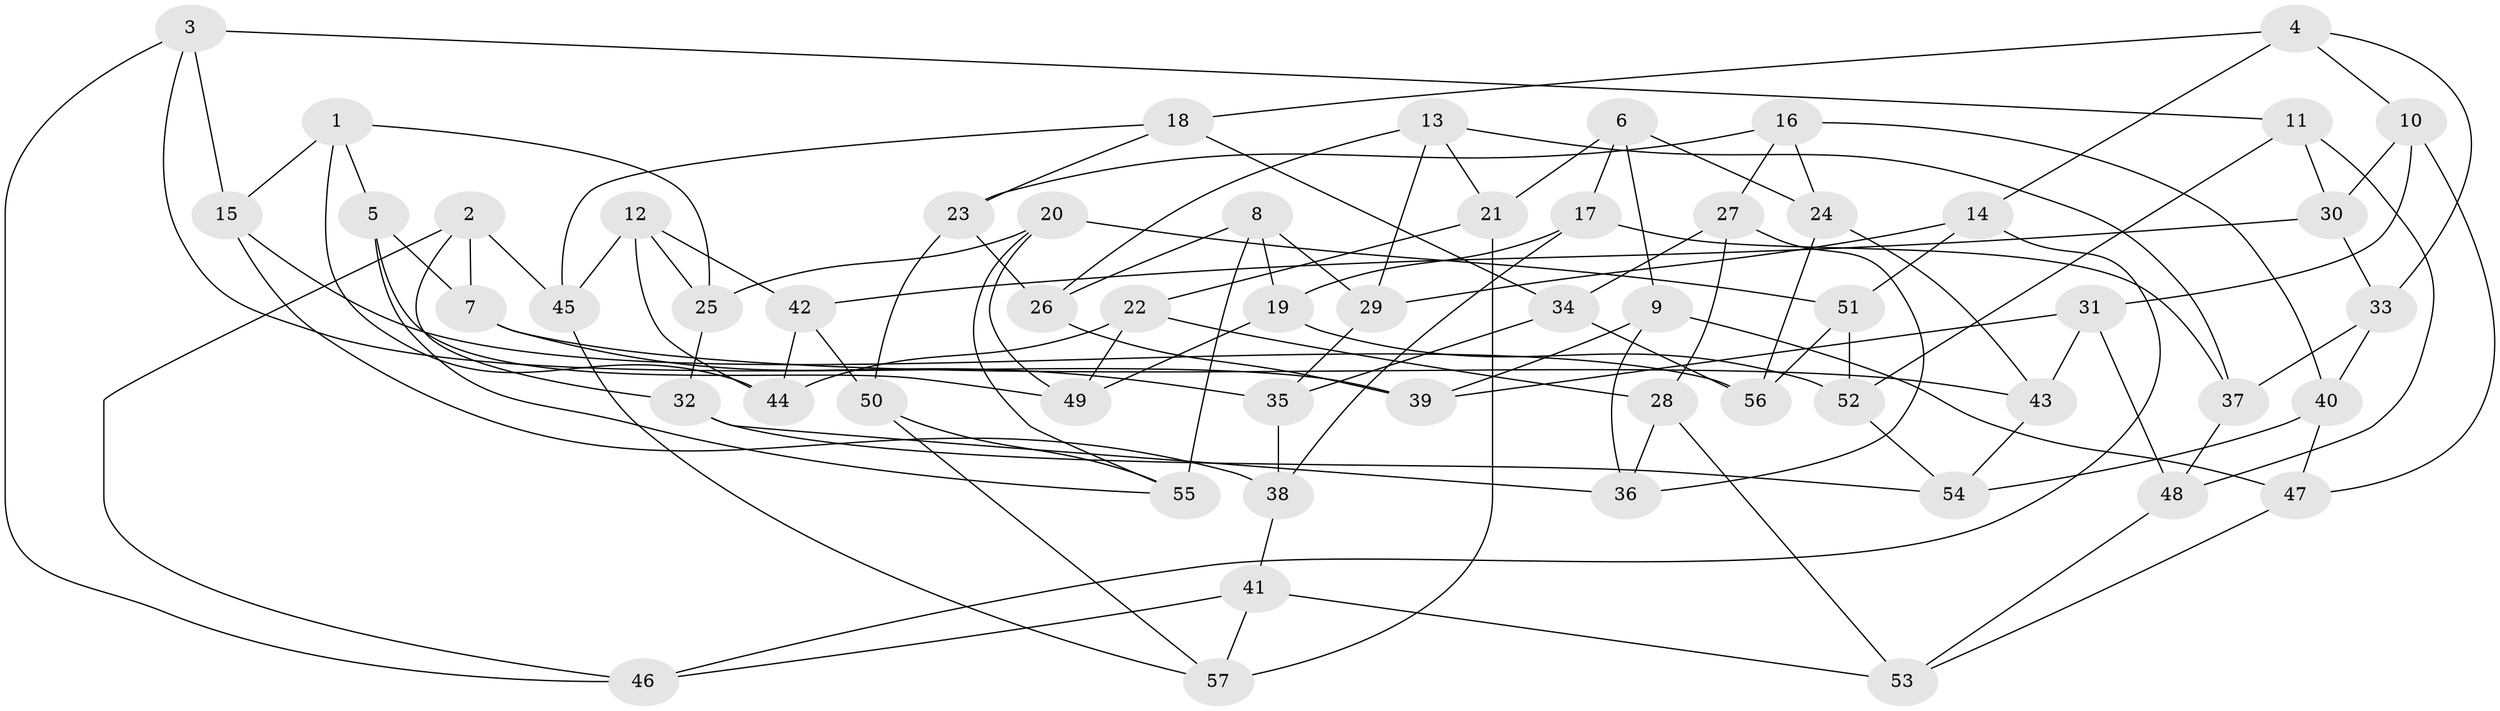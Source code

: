 // Generated by graph-tools (version 1.1) at 2025/38/03/09/25 02:38:09]
// undirected, 57 vertices, 114 edges
graph export_dot {
graph [start="1"]
  node [color=gray90,style=filled];
  1;
  2;
  3;
  4;
  5;
  6;
  7;
  8;
  9;
  10;
  11;
  12;
  13;
  14;
  15;
  16;
  17;
  18;
  19;
  20;
  21;
  22;
  23;
  24;
  25;
  26;
  27;
  28;
  29;
  30;
  31;
  32;
  33;
  34;
  35;
  36;
  37;
  38;
  39;
  40;
  41;
  42;
  43;
  44;
  45;
  46;
  47;
  48;
  49;
  50;
  51;
  52;
  53;
  54;
  55;
  56;
  57;
  1 -- 44;
  1 -- 5;
  1 -- 25;
  1 -- 15;
  2 -- 46;
  2 -- 7;
  2 -- 32;
  2 -- 45;
  3 -- 11;
  3 -- 39;
  3 -- 15;
  3 -- 46;
  4 -- 10;
  4 -- 18;
  4 -- 14;
  4 -- 33;
  5 -- 49;
  5 -- 7;
  5 -- 55;
  6 -- 24;
  6 -- 17;
  6 -- 9;
  6 -- 21;
  7 -- 43;
  7 -- 35;
  8 -- 26;
  8 -- 55;
  8 -- 29;
  8 -- 19;
  9 -- 36;
  9 -- 47;
  9 -- 39;
  10 -- 47;
  10 -- 31;
  10 -- 30;
  11 -- 52;
  11 -- 30;
  11 -- 48;
  12 -- 25;
  12 -- 42;
  12 -- 45;
  12 -- 44;
  13 -- 37;
  13 -- 29;
  13 -- 21;
  13 -- 26;
  14 -- 29;
  14 -- 46;
  14 -- 51;
  15 -- 38;
  15 -- 56;
  16 -- 24;
  16 -- 23;
  16 -- 27;
  16 -- 40;
  17 -- 37;
  17 -- 38;
  17 -- 19;
  18 -- 34;
  18 -- 45;
  18 -- 23;
  19 -- 52;
  19 -- 49;
  20 -- 49;
  20 -- 51;
  20 -- 55;
  20 -- 25;
  21 -- 57;
  21 -- 22;
  22 -- 28;
  22 -- 49;
  22 -- 44;
  23 -- 50;
  23 -- 26;
  24 -- 56;
  24 -- 43;
  25 -- 32;
  26 -- 39;
  27 -- 28;
  27 -- 36;
  27 -- 34;
  28 -- 36;
  28 -- 53;
  29 -- 35;
  30 -- 42;
  30 -- 33;
  31 -- 39;
  31 -- 48;
  31 -- 43;
  32 -- 54;
  32 -- 36;
  33 -- 40;
  33 -- 37;
  34 -- 56;
  34 -- 35;
  35 -- 38;
  37 -- 48;
  38 -- 41;
  40 -- 47;
  40 -- 54;
  41 -- 46;
  41 -- 53;
  41 -- 57;
  42 -- 50;
  42 -- 44;
  43 -- 54;
  45 -- 57;
  47 -- 53;
  48 -- 53;
  50 -- 55;
  50 -- 57;
  51 -- 52;
  51 -- 56;
  52 -- 54;
}
